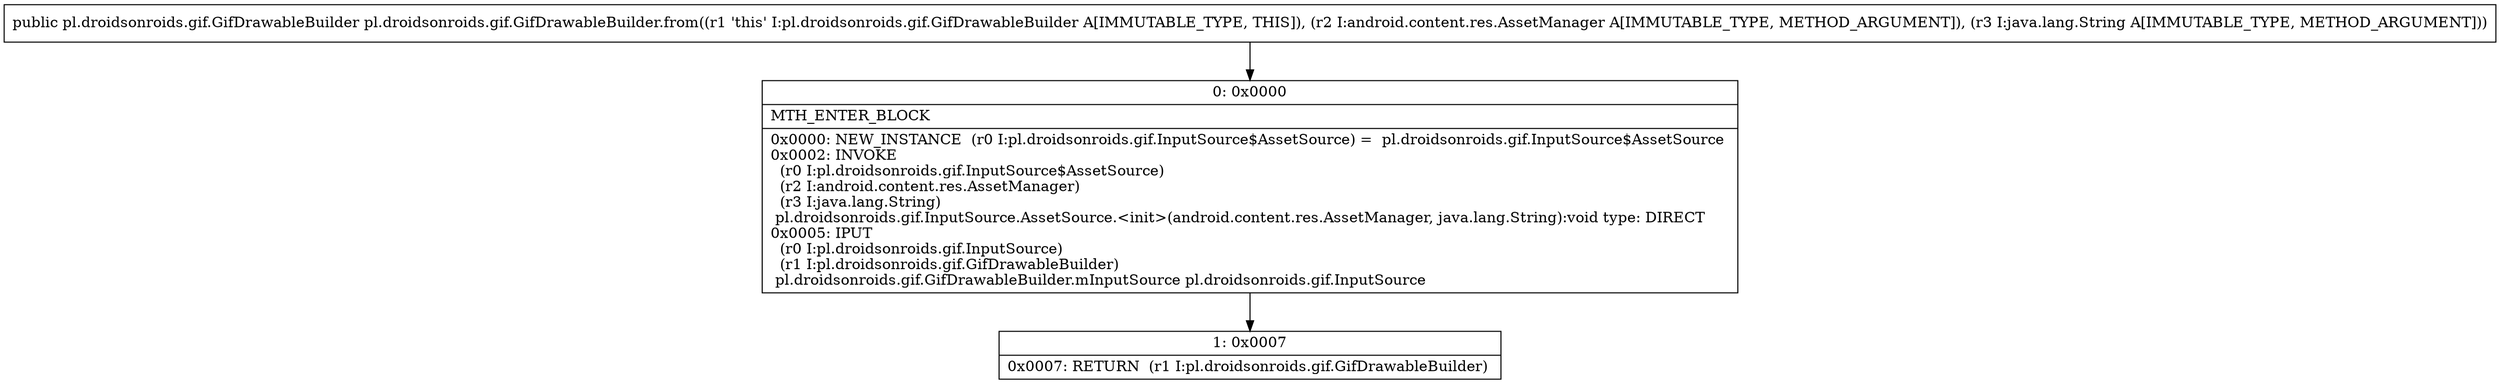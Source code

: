 digraph "CFG forpl.droidsonroids.gif.GifDrawableBuilder.from(Landroid\/content\/res\/AssetManager;Ljava\/lang\/String;)Lpl\/droidsonroids\/gif\/GifDrawableBuilder;" {
Node_0 [shape=record,label="{0\:\ 0x0000|MTH_ENTER_BLOCK\l|0x0000: NEW_INSTANCE  (r0 I:pl.droidsonroids.gif.InputSource$AssetSource) =  pl.droidsonroids.gif.InputSource$AssetSource \l0x0002: INVOKE  \l  (r0 I:pl.droidsonroids.gif.InputSource$AssetSource)\l  (r2 I:android.content.res.AssetManager)\l  (r3 I:java.lang.String)\l pl.droidsonroids.gif.InputSource.AssetSource.\<init\>(android.content.res.AssetManager, java.lang.String):void type: DIRECT \l0x0005: IPUT  \l  (r0 I:pl.droidsonroids.gif.InputSource)\l  (r1 I:pl.droidsonroids.gif.GifDrawableBuilder)\l pl.droidsonroids.gif.GifDrawableBuilder.mInputSource pl.droidsonroids.gif.InputSource \l}"];
Node_1 [shape=record,label="{1\:\ 0x0007|0x0007: RETURN  (r1 I:pl.droidsonroids.gif.GifDrawableBuilder) \l}"];
MethodNode[shape=record,label="{public pl.droidsonroids.gif.GifDrawableBuilder pl.droidsonroids.gif.GifDrawableBuilder.from((r1 'this' I:pl.droidsonroids.gif.GifDrawableBuilder A[IMMUTABLE_TYPE, THIS]), (r2 I:android.content.res.AssetManager A[IMMUTABLE_TYPE, METHOD_ARGUMENT]), (r3 I:java.lang.String A[IMMUTABLE_TYPE, METHOD_ARGUMENT])) }"];
MethodNode -> Node_0;
Node_0 -> Node_1;
}

